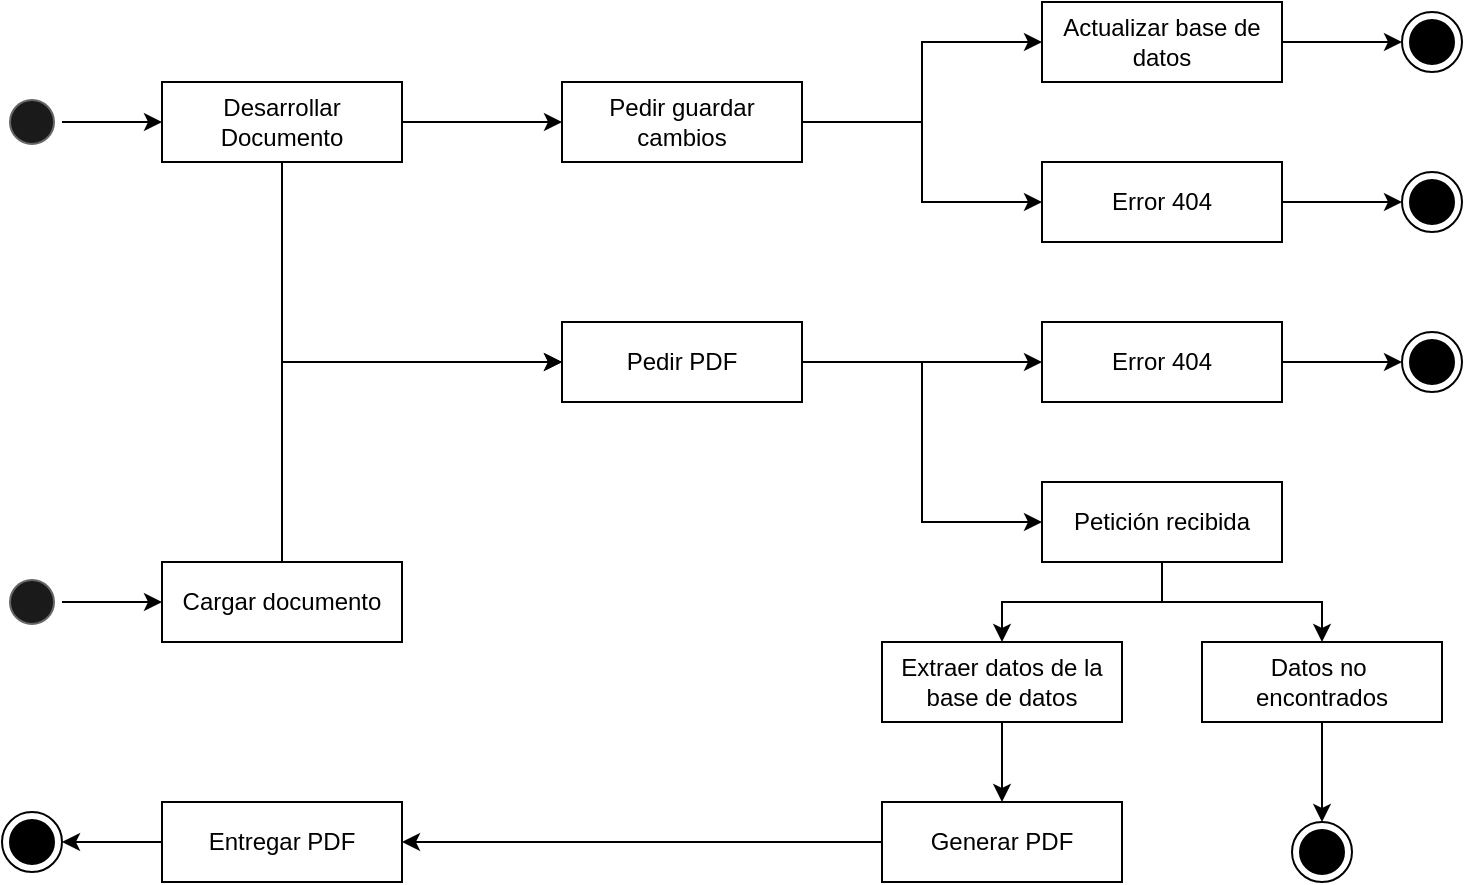<mxfile version="24.3.1" type="device">
  <diagram name="Page-1" id="929967ad-93f9-6ef4-fab6-5d389245f69c">
    <mxGraphModel dx="911" dy="521" grid="1" gridSize="10" guides="1" tooltips="1" connect="1" arrows="1" fold="1" page="1" pageScale="1.5" pageWidth="1169" pageHeight="826" background="#ffffff" math="0" shadow="0">
      <root>
        <mxCell id="0" style=";html=1;" />
        <mxCell id="1" style=";html=1;" parent="0" />
        <mxCell id="_wMPgbxeTmveFU1VyZQl-7" style="edgeStyle=orthogonalEdgeStyle;rounded=0;orthogonalLoop=1;jettySize=auto;html=1;exitX=1;exitY=0.5;exitDx=0;exitDy=0;entryX=0;entryY=0.5;entryDx=0;entryDy=0;" edge="1" parent="1" source="_wMPgbxeTmveFU1VyZQl-1" target="_wMPgbxeTmveFU1VyZQl-3">
          <mxGeometry relative="1" as="geometry" />
        </mxCell>
        <mxCell id="_wMPgbxeTmveFU1VyZQl-1" value="" style="ellipse;html=1;shape=startState;fillColor=#1A1A1A;strokeColor=#666666;fontColor=#333333;" vertex="1" parent="1">
          <mxGeometry x="80" y="85" width="30" height="30" as="geometry" />
        </mxCell>
        <mxCell id="_wMPgbxeTmveFU1VyZQl-8" style="edgeStyle=orthogonalEdgeStyle;rounded=0;orthogonalLoop=1;jettySize=auto;html=1;exitX=1;exitY=0.5;exitDx=0;exitDy=0;entryX=0;entryY=0.5;entryDx=0;entryDy=0;" edge="1" parent="1" source="_wMPgbxeTmveFU1VyZQl-3" target="_wMPgbxeTmveFU1VyZQl-5">
          <mxGeometry relative="1" as="geometry" />
        </mxCell>
        <mxCell id="_wMPgbxeTmveFU1VyZQl-9" style="edgeStyle=orthogonalEdgeStyle;rounded=0;orthogonalLoop=1;jettySize=auto;html=1;exitX=0.5;exitY=1;exitDx=0;exitDy=0;entryX=0;entryY=0.5;entryDx=0;entryDy=0;" edge="1" parent="1" source="_wMPgbxeTmveFU1VyZQl-3" target="_wMPgbxeTmveFU1VyZQl-6">
          <mxGeometry relative="1" as="geometry" />
        </mxCell>
        <mxCell id="_wMPgbxeTmveFU1VyZQl-3" value="Desarrollar Documento" style="html=1;whiteSpace=wrap;" vertex="1" parent="1">
          <mxGeometry x="160" y="80" width="120" height="40" as="geometry" />
        </mxCell>
        <mxCell id="_wMPgbxeTmveFU1VyZQl-13" style="edgeStyle=orthogonalEdgeStyle;rounded=0;orthogonalLoop=1;jettySize=auto;html=1;entryX=0;entryY=0.5;entryDx=0;entryDy=0;" edge="1" parent="1" source="_wMPgbxeTmveFU1VyZQl-5" target="_wMPgbxeTmveFU1VyZQl-12">
          <mxGeometry relative="1" as="geometry" />
        </mxCell>
        <mxCell id="_wMPgbxeTmveFU1VyZQl-15" style="edgeStyle=orthogonalEdgeStyle;rounded=0;orthogonalLoop=1;jettySize=auto;html=1;entryX=0;entryY=0.5;entryDx=0;entryDy=0;" edge="1" parent="1" source="_wMPgbxeTmveFU1VyZQl-5" target="_wMPgbxeTmveFU1VyZQl-14">
          <mxGeometry relative="1" as="geometry" />
        </mxCell>
        <mxCell id="_wMPgbxeTmveFU1VyZQl-5" value="Pedir guardar cambios" style="html=1;whiteSpace=wrap;" vertex="1" parent="1">
          <mxGeometry x="360" y="80" width="120" height="40" as="geometry" />
        </mxCell>
        <mxCell id="_wMPgbxeTmveFU1VyZQl-23" style="edgeStyle=orthogonalEdgeStyle;rounded=0;orthogonalLoop=1;jettySize=auto;html=1;entryX=0;entryY=0.5;entryDx=0;entryDy=0;" edge="1" parent="1" source="_wMPgbxeTmveFU1VyZQl-6" target="_wMPgbxeTmveFU1VyZQl-21">
          <mxGeometry relative="1" as="geometry" />
        </mxCell>
        <mxCell id="_wMPgbxeTmveFU1VyZQl-25" style="edgeStyle=orthogonalEdgeStyle;rounded=0;orthogonalLoop=1;jettySize=auto;html=1;entryX=0;entryY=0.5;entryDx=0;entryDy=0;" edge="1" parent="1" source="_wMPgbxeTmveFU1VyZQl-6" target="_wMPgbxeTmveFU1VyZQl-24">
          <mxGeometry relative="1" as="geometry" />
        </mxCell>
        <mxCell id="_wMPgbxeTmveFU1VyZQl-6" value="Pedir PDF" style="html=1;whiteSpace=wrap;" vertex="1" parent="1">
          <mxGeometry x="360" y="200" width="120" height="40" as="geometry" />
        </mxCell>
        <mxCell id="_wMPgbxeTmveFU1VyZQl-17" style="edgeStyle=orthogonalEdgeStyle;rounded=0;orthogonalLoop=1;jettySize=auto;html=1;entryX=0;entryY=0.5;entryDx=0;entryDy=0;" edge="1" parent="1" source="_wMPgbxeTmveFU1VyZQl-12" target="_wMPgbxeTmveFU1VyZQl-16">
          <mxGeometry relative="1" as="geometry" />
        </mxCell>
        <mxCell id="_wMPgbxeTmveFU1VyZQl-12" value="Actualizar base de datos" style="html=1;whiteSpace=wrap;" vertex="1" parent="1">
          <mxGeometry x="600" y="40" width="120" height="40" as="geometry" />
        </mxCell>
        <mxCell id="_wMPgbxeTmveFU1VyZQl-19" style="edgeStyle=orthogonalEdgeStyle;rounded=0;orthogonalLoop=1;jettySize=auto;html=1;entryX=0;entryY=0.5;entryDx=0;entryDy=0;" edge="1" parent="1" source="_wMPgbxeTmveFU1VyZQl-14" target="_wMPgbxeTmveFU1VyZQl-18">
          <mxGeometry relative="1" as="geometry" />
        </mxCell>
        <mxCell id="_wMPgbxeTmveFU1VyZQl-14" value="Error 404" style="html=1;whiteSpace=wrap;" vertex="1" parent="1">
          <mxGeometry x="600" y="120" width="120" height="40" as="geometry" />
        </mxCell>
        <mxCell id="_wMPgbxeTmveFU1VyZQl-16" value="" style="ellipse;html=1;shape=endState;fillColor=#000000;strokeColor=#000000;" vertex="1" parent="1">
          <mxGeometry x="780" y="45" width="30" height="30" as="geometry" />
        </mxCell>
        <mxCell id="_wMPgbxeTmveFU1VyZQl-18" value="" style="ellipse;html=1;shape=endState;fillColor=#000000;strokeColor=#000000;" vertex="1" parent="1">
          <mxGeometry x="780" y="125" width="30" height="30" as="geometry" />
        </mxCell>
        <mxCell id="_wMPgbxeTmveFU1VyZQl-20" style="edgeStyle=orthogonalEdgeStyle;rounded=0;orthogonalLoop=1;jettySize=auto;html=1;entryX=0;entryY=0.5;entryDx=0;entryDy=0;" edge="1" parent="1" source="_wMPgbxeTmveFU1VyZQl-21" target="_wMPgbxeTmveFU1VyZQl-22">
          <mxGeometry relative="1" as="geometry" />
        </mxCell>
        <mxCell id="_wMPgbxeTmveFU1VyZQl-21" value="Error 404" style="html=1;whiteSpace=wrap;" vertex="1" parent="1">
          <mxGeometry x="600" y="200" width="120" height="40" as="geometry" />
        </mxCell>
        <mxCell id="_wMPgbxeTmveFU1VyZQl-22" value="" style="ellipse;html=1;shape=endState;fillColor=#000000;strokeColor=#000000;" vertex="1" parent="1">
          <mxGeometry x="780" y="205" width="30" height="30" as="geometry" />
        </mxCell>
        <mxCell id="_wMPgbxeTmveFU1VyZQl-27" style="edgeStyle=orthogonalEdgeStyle;rounded=0;orthogonalLoop=1;jettySize=auto;html=1;entryX=0.5;entryY=0;entryDx=0;entryDy=0;" edge="1" parent="1" source="_wMPgbxeTmveFU1VyZQl-24" target="_wMPgbxeTmveFU1VyZQl-26">
          <mxGeometry relative="1" as="geometry" />
        </mxCell>
        <mxCell id="_wMPgbxeTmveFU1VyZQl-29" style="edgeStyle=orthogonalEdgeStyle;rounded=0;orthogonalLoop=1;jettySize=auto;html=1;entryX=0.5;entryY=0;entryDx=0;entryDy=0;" edge="1" parent="1" source="_wMPgbxeTmveFU1VyZQl-24" target="_wMPgbxeTmveFU1VyZQl-28">
          <mxGeometry relative="1" as="geometry" />
        </mxCell>
        <mxCell id="_wMPgbxeTmveFU1VyZQl-24" value="Petición recibida" style="html=1;whiteSpace=wrap;" vertex="1" parent="1">
          <mxGeometry x="600" y="280" width="120" height="40" as="geometry" />
        </mxCell>
        <mxCell id="_wMPgbxeTmveFU1VyZQl-40" style="edgeStyle=orthogonalEdgeStyle;rounded=0;orthogonalLoop=1;jettySize=auto;html=1;entryX=0.5;entryY=0;entryDx=0;entryDy=0;" edge="1" parent="1" source="_wMPgbxeTmveFU1VyZQl-26" target="_wMPgbxeTmveFU1VyZQl-38">
          <mxGeometry relative="1" as="geometry" />
        </mxCell>
        <mxCell id="_wMPgbxeTmveFU1VyZQl-26" value="Extraer datos de la base de datos" style="html=1;whiteSpace=wrap;" vertex="1" parent="1">
          <mxGeometry x="520" y="360" width="120" height="40" as="geometry" />
        </mxCell>
        <mxCell id="_wMPgbxeTmveFU1VyZQl-32" style="edgeStyle=orthogonalEdgeStyle;rounded=0;orthogonalLoop=1;jettySize=auto;html=1;entryX=0.5;entryY=0;entryDx=0;entryDy=0;" edge="1" parent="1" source="_wMPgbxeTmveFU1VyZQl-28" target="_wMPgbxeTmveFU1VyZQl-31">
          <mxGeometry relative="1" as="geometry" />
        </mxCell>
        <mxCell id="_wMPgbxeTmveFU1VyZQl-28" value="Datos no&amp;nbsp; encontrados" style="html=1;whiteSpace=wrap;" vertex="1" parent="1">
          <mxGeometry x="680" y="360" width="120" height="40" as="geometry" />
        </mxCell>
        <mxCell id="_wMPgbxeTmveFU1VyZQl-31" value="" style="ellipse;html=1;shape=endState;fillColor=#000000;strokeColor=#000000;" vertex="1" parent="1">
          <mxGeometry x="725" y="450" width="30" height="30" as="geometry" />
        </mxCell>
        <mxCell id="_wMPgbxeTmveFU1VyZQl-33" style="edgeStyle=orthogonalEdgeStyle;rounded=0;orthogonalLoop=1;jettySize=auto;html=1;exitX=1;exitY=0.5;exitDx=0;exitDy=0;entryX=0;entryY=0.5;entryDx=0;entryDy=0;" edge="1" parent="1" source="_wMPgbxeTmveFU1VyZQl-34" target="_wMPgbxeTmveFU1VyZQl-35">
          <mxGeometry relative="1" as="geometry" />
        </mxCell>
        <mxCell id="_wMPgbxeTmveFU1VyZQl-34" value="" style="ellipse;html=1;shape=startState;fillColor=#1A1A1A;strokeColor=#666666;fontColor=#333333;" vertex="1" parent="1">
          <mxGeometry x="80" y="325" width="30" height="30" as="geometry" />
        </mxCell>
        <mxCell id="_wMPgbxeTmveFU1VyZQl-37" style="edgeStyle=orthogonalEdgeStyle;rounded=0;orthogonalLoop=1;jettySize=auto;html=1;entryX=0;entryY=0.5;entryDx=0;entryDy=0;" edge="1" parent="1" source="_wMPgbxeTmveFU1VyZQl-35" target="_wMPgbxeTmveFU1VyZQl-6">
          <mxGeometry relative="1" as="geometry">
            <Array as="points">
              <mxPoint x="220" y="220" />
            </Array>
          </mxGeometry>
        </mxCell>
        <mxCell id="_wMPgbxeTmveFU1VyZQl-35" value="Cargar documento" style="html=1;whiteSpace=wrap;" vertex="1" parent="1">
          <mxGeometry x="160" y="320" width="120" height="40" as="geometry" />
        </mxCell>
        <mxCell id="_wMPgbxeTmveFU1VyZQl-41" style="edgeStyle=orthogonalEdgeStyle;rounded=0;orthogonalLoop=1;jettySize=auto;html=1;entryX=1;entryY=0.5;entryDx=0;entryDy=0;" edge="1" parent="1" source="_wMPgbxeTmveFU1VyZQl-38" target="_wMPgbxeTmveFU1VyZQl-39">
          <mxGeometry relative="1" as="geometry" />
        </mxCell>
        <mxCell id="_wMPgbxeTmveFU1VyZQl-38" value="Generar PDF" style="html=1;whiteSpace=wrap;" vertex="1" parent="1">
          <mxGeometry x="520" y="440" width="120" height="40" as="geometry" />
        </mxCell>
        <mxCell id="_wMPgbxeTmveFU1VyZQl-43" style="edgeStyle=orthogonalEdgeStyle;rounded=0;orthogonalLoop=1;jettySize=auto;html=1;entryX=1;entryY=0.5;entryDx=0;entryDy=0;" edge="1" parent="1" source="_wMPgbxeTmveFU1VyZQl-39" target="_wMPgbxeTmveFU1VyZQl-42">
          <mxGeometry relative="1" as="geometry" />
        </mxCell>
        <mxCell id="_wMPgbxeTmveFU1VyZQl-39" value="Entregar PDF" style="html=1;whiteSpace=wrap;" vertex="1" parent="1">
          <mxGeometry x="160" y="440" width="120" height="40" as="geometry" />
        </mxCell>
        <mxCell id="_wMPgbxeTmveFU1VyZQl-42" value="" style="ellipse;html=1;shape=endState;fillColor=#000000;strokeColor=#000000;" vertex="1" parent="1">
          <mxGeometry x="80" y="445" width="30" height="30" as="geometry" />
        </mxCell>
      </root>
    </mxGraphModel>
  </diagram>
</mxfile>
